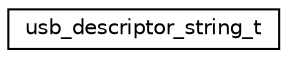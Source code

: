 digraph "Graphical Class Hierarchy"
{
 // LATEX_PDF_SIZE
  edge [fontname="Helvetica",fontsize="10",labelfontname="Helvetica",labelfontsize="10"];
  node [fontname="Helvetica",fontsize="10",shape=record];
  rankdir="LR";
  Node0 [label="usb_descriptor_string_t",height=0.2,width=0.4,color="black", fillcolor="white", style="filled",URL="$structusb__descriptor__string__t.html",tooltip="USB string descriptor (USB 2.0 spec table 9-16)"];
}

